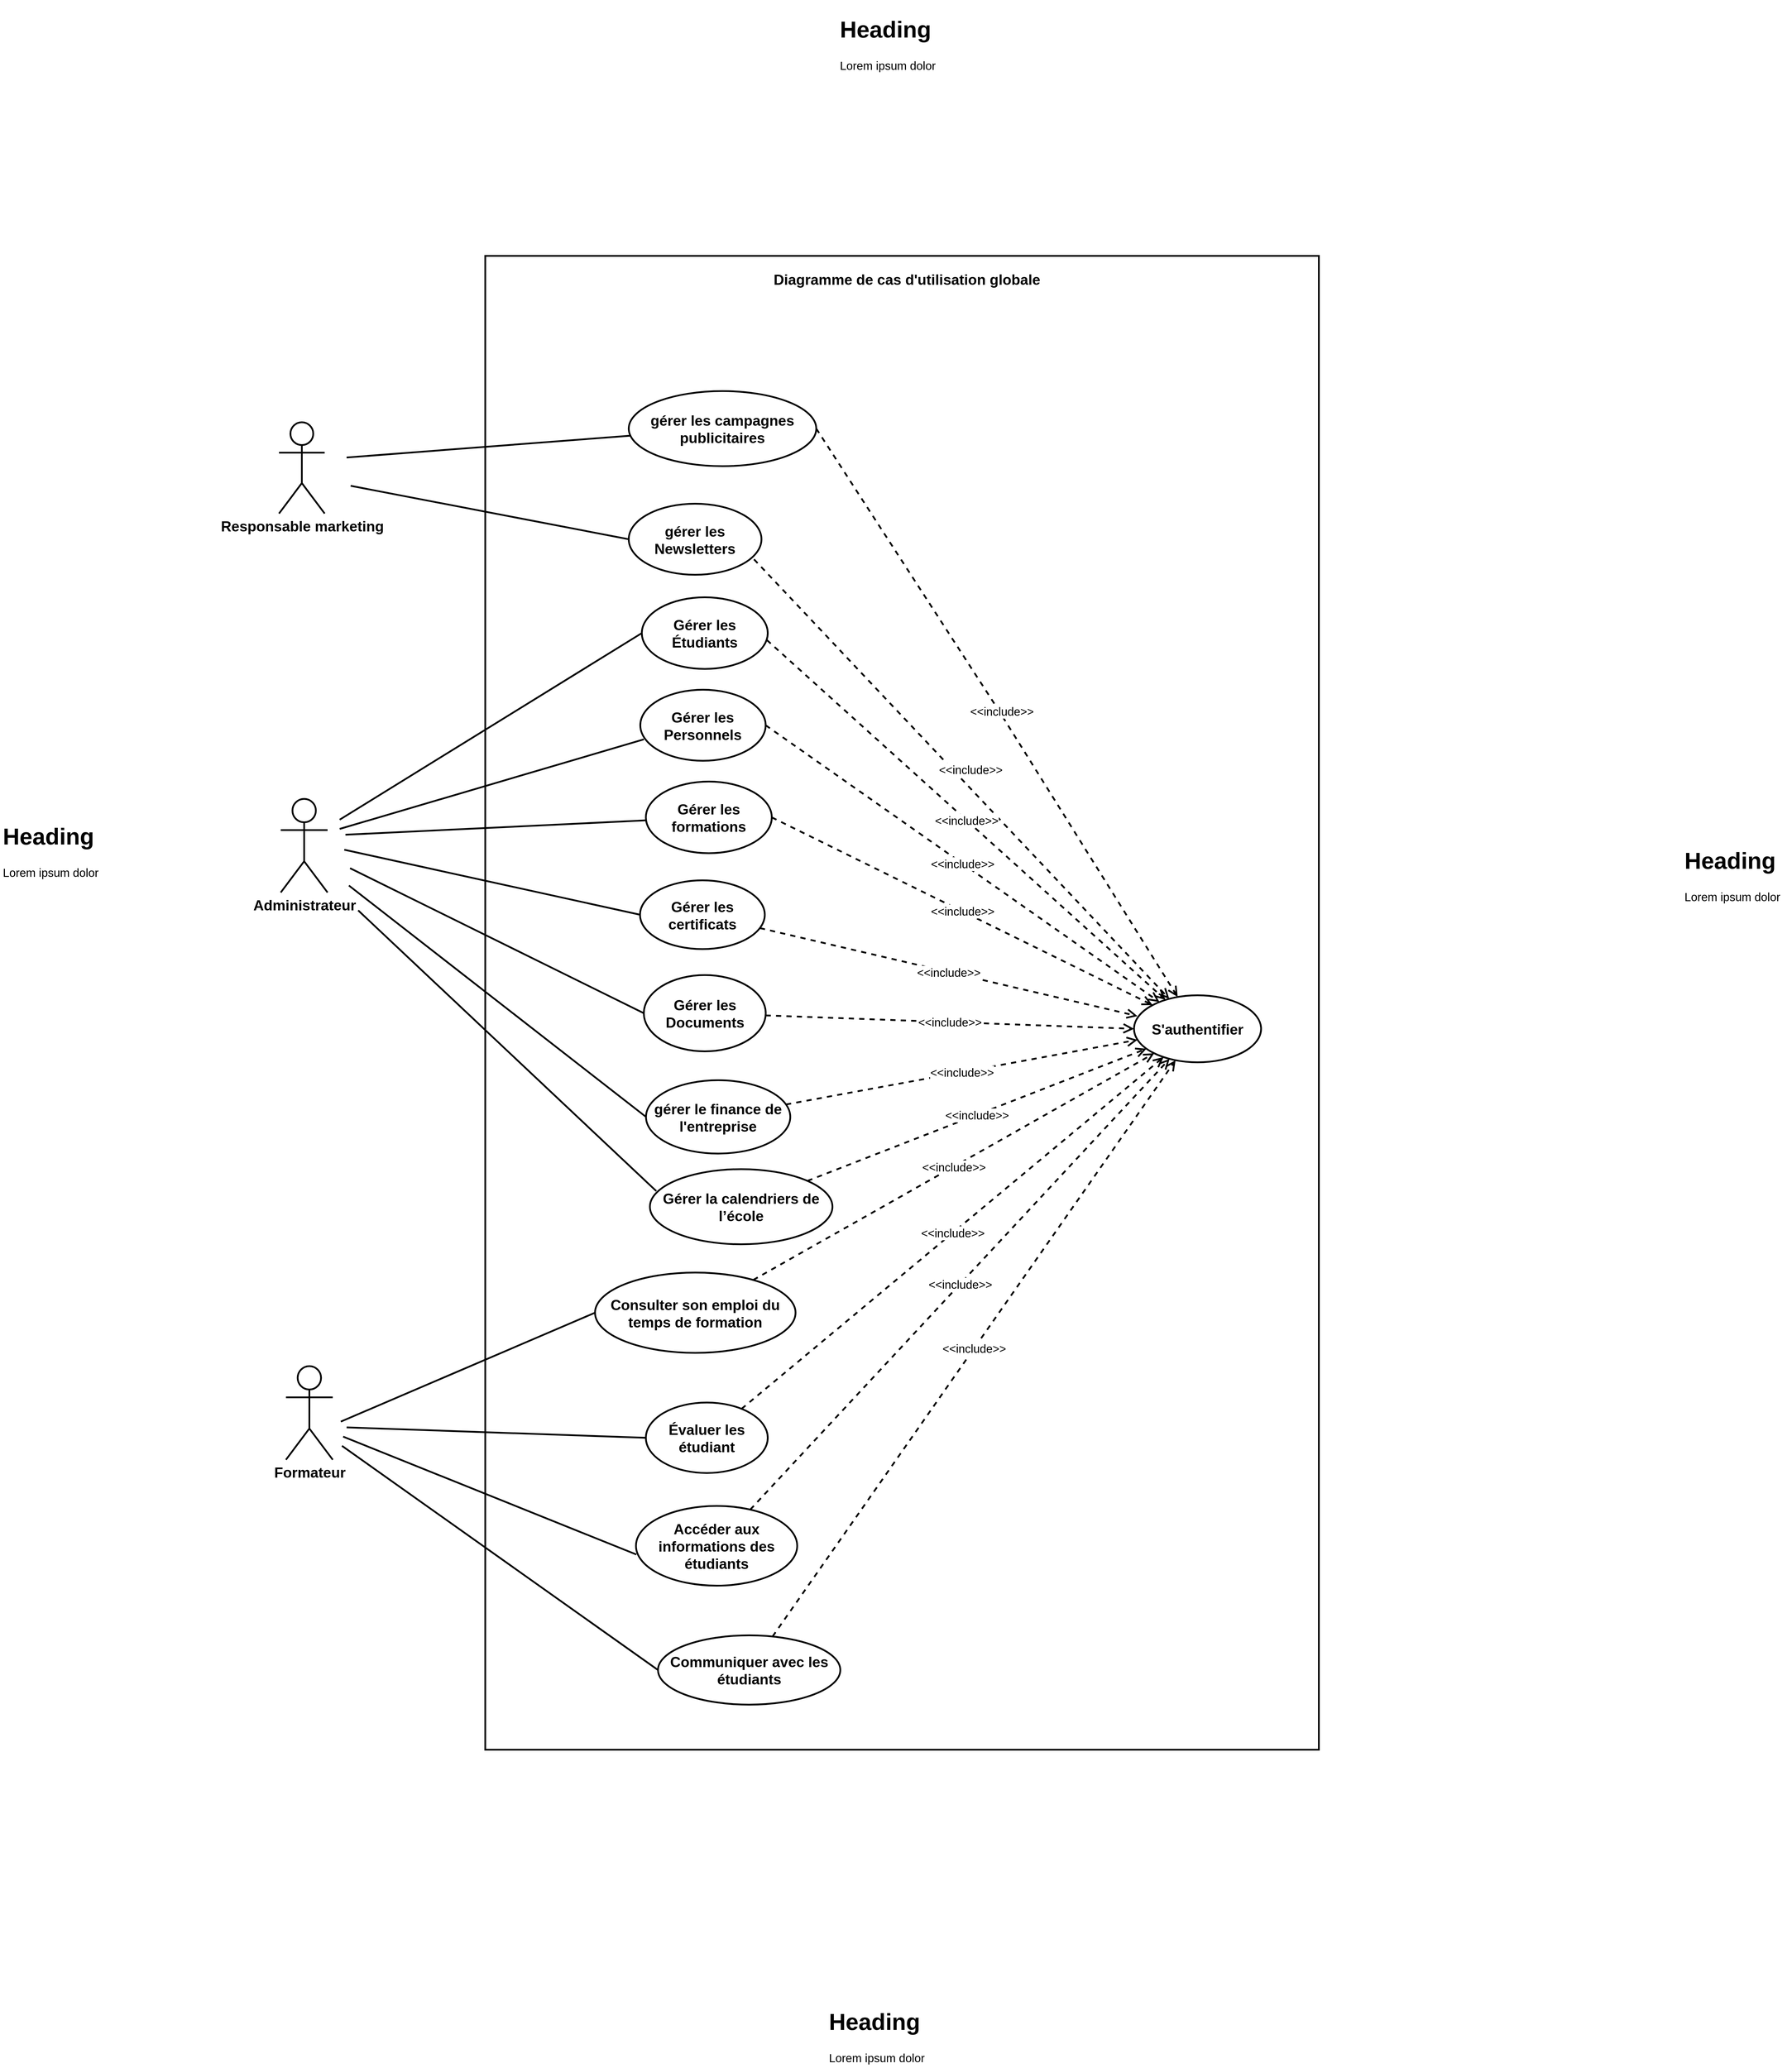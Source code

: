 <mxfile version="20.6.0" type="github"><diagram id="__0gWtHmAiDNmOv5s74r" name="Page-1"><mxGraphModel dx="2249" dy="1967" grid="0" gridSize="10" guides="1" tooltips="1" connect="1" arrows="1" fold="1" page="1" pageScale="1" pageWidth="827" pageHeight="1169" math="0" shadow="0"><root><mxCell id="0"/><mxCell id="1" parent="0"/><mxCell id="v6x6SdG7z8RjegQlW21O-57" value="" style="rounded=0;whiteSpace=wrap;html=1;fillStyle=solid;fontSize=15;fillColor=none;strokeWidth=3;" parent="1" vertex="1"><mxGeometry x="237" y="-313" width="1443" height="2586" as="geometry"/></mxCell><mxCell id="v6x6SdG7z8RjegQlW21O-1" value="&lt;font size=&quot;1&quot; style=&quot;&quot;&gt;&lt;b style=&quot;font-size: 25px;&quot;&gt;Responsable marketing&lt;/b&gt;&lt;/font&gt;" style="shape=umlActor;verticalLabelPosition=bottom;verticalAlign=top;html=1;outlineConnect=0;strokeWidth=3;" parent="1" vertex="1"><mxGeometry x="-120" y="-25" width="79" height="158" as="geometry"/></mxCell><mxCell id="v6x6SdG7z8RjegQlW21O-2" value="&lt;b&gt;&lt;font style=&quot;font-size: 25px;&quot;&gt;Administrateur&lt;/font&gt;&lt;/b&gt;" style="shape=umlActor;verticalLabelPosition=bottom;verticalAlign=top;html=1;outlineConnect=0;strokeWidth=3;perimeterSpacing=2;" parent="1" vertex="1"><mxGeometry x="-117" y="627" width="81" height="162" as="geometry"/></mxCell><mxCell id="v6x6SdG7z8RjegQlW21O-3" value="&lt;b&gt;&lt;font style=&quot;font-size: 25px;&quot;&gt;Formateur&lt;/font&gt;&lt;/b&gt;" style="shape=umlActor;verticalLabelPosition=bottom;verticalAlign=top;html=1;outlineConnect=0;strokeWidth=3;" parent="1" vertex="1"><mxGeometry x="-108" y="1609" width="81" height="162" as="geometry"/></mxCell><mxCell id="v6x6SdG7z8RjegQlW21O-8" value="&lt;font size=&quot;1&quot; style=&quot;&quot;&gt;&lt;b style=&quot;font-size: 25px;&quot;&gt;gérer les campagnes publicitaires&lt;/b&gt;&lt;/font&gt;" style="ellipse;whiteSpace=wrap;html=1;fillStyle=solid;strokeWidth=3;" parent="1" vertex="1"><mxGeometry x="485.38" y="-79" width="324.62" height="130" as="geometry"/></mxCell><mxCell id="v6x6SdG7z8RjegQlW21O-9" value="&lt;font size=&quot;1&quot; style=&quot;&quot;&gt;&lt;b style=&quot;font-size: 25px;&quot;&gt;gérer les Newsletters&lt;/b&gt;&lt;/font&gt;" style="ellipse;whiteSpace=wrap;html=1;fillStyle=solid;strokeWidth=3;" parent="1" vertex="1"><mxGeometry x="485.38" y="116" width="229.75" height="123" as="geometry"/></mxCell><mxCell id="v6x6SdG7z8RjegQlW21O-10" value="&lt;font size=&quot;1&quot; style=&quot;&quot;&gt;&lt;b style=&quot;font-size: 25px;&quot;&gt;Gérer les Étudiants&lt;/b&gt;&lt;/font&gt;" style="ellipse;whiteSpace=wrap;html=1;fillStyle=solid;strokeWidth=3;" parent="1" vertex="1"><mxGeometry x="508" y="278" width="218" height="124" as="geometry"/></mxCell><mxCell id="v6x6SdG7z8RjegQlW21O-11" value="&lt;font size=&quot;1&quot; style=&quot;&quot;&gt;&lt;b style=&quot;font-size: 25px;&quot;&gt;Gérer les Personnels&lt;/b&gt;&lt;/font&gt;" style="ellipse;whiteSpace=wrap;html=1;fillStyle=solid;strokeWidth=3;" parent="1" vertex="1"><mxGeometry x="505.38" y="438" width="217" height="123" as="geometry"/></mxCell><mxCell id="v6x6SdG7z8RjegQlW21O-12" value="&lt;font size=&quot;1&quot; style=&quot;&quot;&gt;&lt;b style=&quot;font-size: 25px;&quot;&gt;Gérer les formations&lt;/b&gt;&lt;/font&gt;" style="ellipse;whiteSpace=wrap;html=1;fillStyle=solid;strokeWidth=3;" parent="1" vertex="1"><mxGeometry x="515" y="597" width="218" height="124" as="geometry"/></mxCell><mxCell id="v6x6SdG7z8RjegQlW21O-13" value="&lt;font size=&quot;1&quot; style=&quot;&quot;&gt;&lt;b style=&quot;font-size: 25px;&quot;&gt;Gérer les certificats&lt;/b&gt;&lt;/font&gt;" style="ellipse;whiteSpace=wrap;html=1;fillStyle=solid;strokeWidth=3;" parent="1" vertex="1"><mxGeometry x="504.88" y="768" width="216" height="119" as="geometry"/></mxCell><mxCell id="v6x6SdG7z8RjegQlW21O-14" value="&lt;font size=&quot;1&quot; style=&quot;&quot;&gt;&lt;b style=&quot;font-size: 25px;&quot;&gt;Gérer les Documents&lt;/b&gt;&lt;/font&gt;" style="ellipse;whiteSpace=wrap;html=1;fillStyle=solid;strokeWidth=3;" parent="1" vertex="1"><mxGeometry x="511.5" y="932" width="211" height="132" as="geometry"/></mxCell><mxCell id="v6x6SdG7z8RjegQlW21O-15" value="&lt;b&gt;&lt;font style=&quot;font-size: 25px;&quot;&gt;gérer le finance de l'entreprise&lt;/font&gt;&lt;/b&gt;" style="ellipse;whiteSpace=wrap;html=1;fillStyle=solid;strokeWidth=3;" parent="1" vertex="1"><mxGeometry x="515.25" y="1114" width="249.75" height="127" as="geometry"/></mxCell><mxCell id="v6x6SdG7z8RjegQlW21O-16" value="&lt;font size=&quot;1&quot; style=&quot;&quot;&gt;&lt;b style=&quot;font-size: 25px;&quot;&gt;Gérer la calendriers de l’école&lt;/b&gt;&lt;/font&gt;" style="ellipse;whiteSpace=wrap;html=1;fillStyle=solid;strokeWidth=3;" parent="1" vertex="1"><mxGeometry x="522" y="1268" width="316" height="130" as="geometry"/></mxCell><mxCell id="v6x6SdG7z8RjegQlW21O-17" value="&lt;font size=&quot;1&quot; style=&quot;&quot;&gt;&lt;b style=&quot;font-size: 25px;&quot;&gt;Consulter son emploi du temps de formation&lt;/b&gt;&lt;/font&gt;" style="ellipse;whiteSpace=wrap;html=1;fillStyle=solid;strokeWidth=3;" parent="1" vertex="1"><mxGeometry x="427" y="1447" width="347.12" height="139" as="geometry"/></mxCell><mxCell id="v6x6SdG7z8RjegQlW21O-18" value="&lt;font size=&quot;1&quot; style=&quot;&quot;&gt;&lt;b style=&quot;font-size: 25px;&quot;&gt;Évaluer les étudiant&lt;/b&gt;&lt;/font&gt;" style="ellipse;whiteSpace=wrap;html=1;fillStyle=solid;strokeWidth=3;" parent="1" vertex="1"><mxGeometry x="515" y="1672" width="211" height="122" as="geometry"/></mxCell><mxCell id="v6x6SdG7z8RjegQlW21O-19" value="&lt;font size=&quot;1&quot; style=&quot;&quot;&gt;&lt;b style=&quot;font-size: 25px;&quot;&gt;Accéder aux informations des étudiants&lt;/b&gt;&lt;/font&gt;" style="ellipse;whiteSpace=wrap;html=1;fillStyle=solid;strokeWidth=3;" parent="1" vertex="1"><mxGeometry x="497.88" y="1851" width="279.12" height="138" as="geometry"/></mxCell><mxCell id="v6x6SdG7z8RjegQlW21O-20" value="&lt;font size=&quot;1&quot; style=&quot;&quot;&gt;&lt;b style=&quot;font-size: 25px;&quot;&gt;Communiquer avec les étudiants&lt;/b&gt;&lt;/font&gt;" style="ellipse;whiteSpace=wrap;html=1;fillStyle=solid;strokeWidth=3;" parent="1" vertex="1"><mxGeometry x="536" y="2075" width="315.62" height="120" as="geometry"/></mxCell><mxCell id="v6x6SdG7z8RjegQlW21O-26" value="" style="endArrow=none;html=1;rounded=0;fontSize=15;entryX=0.028;entryY=0.699;entryDx=0;entryDy=0;entryPerimeter=0;strokeWidth=3;" parent="1" target="v6x6SdG7z8RjegQlW21O-11" edge="1"><mxGeometry width="50" height="50" relative="1" as="geometry"><mxPoint x="-15" y="679" as="sourcePoint"/><mxPoint x="92" y="608" as="targetPoint"/></mxGeometry></mxCell><mxCell id="v6x6SdG7z8RjegQlW21O-29" value="" style="endArrow=none;html=1;rounded=0;fontSize=15;strokeWidth=3;" parent="1" target="v6x6SdG7z8RjegQlW21O-12" edge="1"><mxGeometry width="50" height="50" relative="1" as="geometry"><mxPoint x="-5" y="689" as="sourcePoint"/><mxPoint x="340.956" y="508.977" as="targetPoint"/></mxGeometry></mxCell><mxCell id="v6x6SdG7z8RjegQlW21O-30" value="" style="endArrow=none;html=1;rounded=0;fontSize=15;entryX=0;entryY=0.5;entryDx=0;entryDy=0;strokeWidth=3;" parent="1" target="v6x6SdG7z8RjegQlW21O-13" edge="1"><mxGeometry width="50" height="50" relative="1" as="geometry"><mxPoint x="-7" y="715" as="sourcePoint"/><mxPoint x="335.137" y="670.39" as="targetPoint"/></mxGeometry></mxCell><mxCell id="v6x6SdG7z8RjegQlW21O-31" value="" style="endArrow=none;html=1;rounded=0;fontSize=15;entryX=0;entryY=0.5;entryDx=0;entryDy=0;strokeWidth=3;" parent="1" target="v6x6SdG7z8RjegQlW21O-14" edge="1"><mxGeometry width="50" height="50" relative="1" as="geometry"><mxPoint x="3" y="747" as="sourcePoint"/><mxPoint x="321" y="835.5" as="targetPoint"/></mxGeometry></mxCell><mxCell id="v6x6SdG7z8RjegQlW21O-32" value="" style="endArrow=none;html=1;rounded=0;fontSize=15;entryX=0;entryY=0.5;entryDx=0;entryDy=0;strokeWidth=3;" parent="1" target="v6x6SdG7z8RjegQlW21O-15" edge="1"><mxGeometry width="50" height="50" relative="1" as="geometry"><mxPoint x="1" y="777" as="sourcePoint"/><mxPoint x="321" y="1002" as="targetPoint"/></mxGeometry></mxCell><mxCell id="v6x6SdG7z8RjegQlW21O-33" value="" style="endArrow=none;html=1;rounded=0;fontSize=15;entryX=0.035;entryY=0.292;entryDx=0;entryDy=0;entryPerimeter=0;strokeWidth=3;" parent="1" target="v6x6SdG7z8RjegQlW21O-16" edge="1"><mxGeometry width="50" height="50" relative="1" as="geometry"><mxPoint x="17" y="820" as="sourcePoint"/><mxPoint x="323.5" y="1157" as="targetPoint"/></mxGeometry></mxCell><mxCell id="v6x6SdG7z8RjegQlW21O-34" value="" style="endArrow=none;html=1;rounded=0;fontSize=15;entryX=0;entryY=0.5;entryDx=0;entryDy=0;strokeWidth=3;" parent="1" target="v6x6SdG7z8RjegQlW21O-10" edge="1"><mxGeometry width="50" height="50" relative="1" as="geometry"><mxPoint x="-15" y="663" as="sourcePoint"/><mxPoint x="340.956" y="508.977" as="targetPoint"/></mxGeometry></mxCell><mxCell id="v6x6SdG7z8RjegQlW21O-36" value="" style="endArrow=none;html=1;rounded=0;fontSize=15;strokeWidth=3;" parent="1" source="v6x6SdG7z8RjegQlW21O-8" edge="1"><mxGeometry width="50" height="50" relative="1" as="geometry"><mxPoint x="840" y="766" as="sourcePoint"/><mxPoint x="-3" y="36" as="targetPoint"/></mxGeometry></mxCell><mxCell id="v6x6SdG7z8RjegQlW21O-37" value="" style="endArrow=none;html=1;rounded=0;fontSize=15;exitX=0;exitY=0.5;exitDx=0;exitDy=0;strokeWidth=3;" parent="1" source="v6x6SdG7z8RjegQlW21O-9" edge="1"><mxGeometry width="50" height="50" relative="1" as="geometry"><mxPoint x="340.951" y="8.601" as="sourcePoint"/><mxPoint x="4" y="85" as="targetPoint"/></mxGeometry></mxCell><mxCell id="v6x6SdG7z8RjegQlW21O-38" value="" style="endArrow=none;html=1;rounded=0;fontSize=15;entryX=0;entryY=0.5;entryDx=0;entryDy=0;strokeWidth=3;" parent="1" target="v6x6SdG7z8RjegQlW21O-17" edge="1"><mxGeometry width="50" height="50" relative="1" as="geometry"><mxPoint x="-13" y="1705" as="sourcePoint"/><mxPoint x="84" y="1680" as="targetPoint"/></mxGeometry></mxCell><mxCell id="v6x6SdG7z8RjegQlW21O-39" value="" style="endArrow=none;html=1;rounded=0;fontSize=15;entryX=0;entryY=0.5;entryDx=0;entryDy=0;strokeWidth=3;" parent="1" target="v6x6SdG7z8RjegQlW21O-18" edge="1"><mxGeometry width="50" height="50" relative="1" as="geometry"><mxPoint x="-3" y="1715" as="sourcePoint"/><mxPoint x="300.94" y="1531.5" as="targetPoint"/></mxGeometry></mxCell><mxCell id="v6x6SdG7z8RjegQlW21O-40" value="" style="endArrow=none;html=1;rounded=0;fontSize=15;entryX=0.002;entryY=0.609;entryDx=0;entryDy=0;entryPerimeter=0;strokeWidth=3;" parent="1" target="v6x6SdG7z8RjegQlW21O-19" edge="1"><mxGeometry width="50" height="50" relative="1" as="geometry"><mxPoint x="-9" y="1731" as="sourcePoint"/><mxPoint x="308.25" y="1711" as="targetPoint"/></mxGeometry></mxCell><mxCell id="v6x6SdG7z8RjegQlW21O-41" value="" style="endArrow=none;html=1;rounded=0;fontSize=15;entryX=0;entryY=0.5;entryDx=0;entryDy=0;strokeWidth=3;" parent="1" target="v6x6SdG7z8RjegQlW21O-20" edge="1"><mxGeometry width="50" height="50" relative="1" as="geometry"><mxPoint x="-11" y="1747" as="sourcePoint"/><mxPoint x="298.961" y="1897.042" as="targetPoint"/></mxGeometry></mxCell><mxCell id="v6x6SdG7z8RjegQlW21O-42" value="&lt;b&gt;&lt;font style=&quot;font-size: 25px;&quot;&gt;S'authentifier&lt;/font&gt;&lt;/b&gt;" style="ellipse;whiteSpace=wrap;html=1;fillStyle=solid;fontSize=15;strokeWidth=3;" parent="1" vertex="1"><mxGeometry x="1360" y="967" width="220" height="116" as="geometry"/></mxCell><mxCell id="v6x6SdG7z8RjegQlW21O-43" value="&lt;font style=&quot;font-size: 20px;&quot;&gt;&amp;lt;&amp;lt;include&amp;gt;&amp;gt;&lt;/font&gt;" style="endArrow=open;endSize=12;dashed=1;html=1;rounded=0;fontSize=15;exitX=1;exitY=0.5;exitDx=0;exitDy=0;strokeWidth=3;" parent="1" source="v6x6SdG7z8RjegQlW21O-8" target="v6x6SdG7z8RjegQlW21O-42" edge="1"><mxGeometry x="0.003" y="4" width="160" relative="1" as="geometry"><mxPoint x="781" y="1099" as="sourcePoint"/><mxPoint x="941" y="1099" as="targetPoint"/><Array as="points"><mxPoint x="1124" y="471"/></Array><mxPoint as="offset"/></mxGeometry></mxCell><mxCell id="v6x6SdG7z8RjegQlW21O-44" value="&lt;font style=&quot;font-size: 20px;&quot;&gt;&amp;lt;&amp;lt;include&amp;gt;&amp;gt;&lt;/font&gt;" style="endArrow=open;endSize=12;dashed=1;html=1;rounded=0;fontSize=15;exitX=0.944;exitY=0.783;exitDx=0;exitDy=0;exitPerimeter=0;strokeWidth=3;" parent="1" source="v6x6SdG7z8RjegQlW21O-9" target="v6x6SdG7z8RjegQlW21O-42" edge="1"><mxGeometry x="-0.003" y="23" width="160" relative="1" as="geometry"><mxPoint x="730.88" y="-4" as="sourcePoint"/><mxPoint x="1333.897" y="1003.689" as="targetPoint"/><mxPoint as="offset"/></mxGeometry></mxCell><mxCell id="v6x6SdG7z8RjegQlW21O-45" value="&lt;font style=&quot;font-size: 20px;&quot;&gt;&amp;lt;&amp;lt;include&amp;gt;&amp;gt;&lt;/font&gt;" style="endArrow=open;endSize=12;dashed=1;html=1;rounded=0;fontSize=15;exitX=0.993;exitY=0.597;exitDx=0;exitDy=0;exitPerimeter=0;strokeWidth=3;" parent="1" source="v6x6SdG7z8RjegQlW21O-10" target="v6x6SdG7z8RjegQlW21O-42" edge="1"><mxGeometry width="160" relative="1" as="geometry"><mxPoint x="712.264" y="222.309" as="sourcePoint"/><mxPoint x="1325.018" y="1005.39" as="targetPoint"/></mxGeometry></mxCell><mxCell id="v6x6SdG7z8RjegQlW21O-46" value="&lt;font style=&quot;font-size: 20px;&quot;&gt;&amp;lt;&amp;lt;include&amp;gt;&amp;gt;&lt;/font&gt;" style="endArrow=open;endSize=12;dashed=1;html=1;rounded=0;fontSize=15;exitX=1;exitY=0.5;exitDx=0;exitDy=0;strokeWidth=3;" parent="1" source="v6x6SdG7z8RjegQlW21O-11" target="v6x6SdG7z8RjegQlW21O-42" edge="1"><mxGeometry width="160" relative="1" as="geometry"><mxPoint x="717.734" y="349.028" as="sourcePoint"/><mxPoint x="1319.264" y="1006.746" as="targetPoint"/></mxGeometry></mxCell><mxCell id="v6x6SdG7z8RjegQlW21O-47" value="&lt;font style=&quot;font-size: 20px;&quot;&gt;&amp;lt;&amp;lt;include&amp;gt;&amp;gt;&lt;/font&gt;" style="endArrow=open;endSize=12;dashed=1;html=1;rounded=0;fontSize=15;exitX=1;exitY=0.5;exitDx=0;exitDy=0;entryX=0;entryY=0;entryDx=0;entryDy=0;strokeWidth=3;" parent="1" source="v6x6SdG7z8RjegQlW21O-12" target="v6x6SdG7z8RjegQlW21O-42" edge="1"><mxGeometry width="160" relative="1" as="geometry"><mxPoint x="712.38" y="492.5" as="sourcePoint"/><mxPoint x="1309.761" y="1009.471" as="targetPoint"/></mxGeometry></mxCell><mxCell id="v6x6SdG7z8RjegQlW21O-48" value="&lt;font style=&quot;font-size: 20px;&quot;&gt;&amp;lt;&amp;lt;include&amp;gt;&amp;gt;&lt;/font&gt;" style="endArrow=open;endSize=12;dashed=1;html=1;rounded=0;fontSize=15;entryX=0.027;entryY=0.31;entryDx=0;entryDy=0;entryPerimeter=0;strokeWidth=3;" parent="1" source="v6x6SdG7z8RjegQlW21O-13" target="v6x6SdG7z8RjegQlW21O-42" edge="1"><mxGeometry width="160" relative="1" as="geometry"><mxPoint x="712.38" y="669" as="sourcePoint"/><mxPoint x="1289.005" y="1018.1" as="targetPoint"/></mxGeometry></mxCell><mxCell id="v6x6SdG7z8RjegQlW21O-49" value="&lt;font style=&quot;font-size: 20px;&quot;&gt;&amp;lt;&amp;lt;include&amp;gt;&amp;gt;&lt;/font&gt;" style="endArrow=open;endSize=12;dashed=1;html=1;rounded=0;fontSize=15;entryX=0;entryY=0.5;entryDx=0;entryDy=0;strokeWidth=3;" parent="1" source="v6x6SdG7z8RjegQlW21O-14" target="v6x6SdG7z8RjegQlW21O-42" edge="1"><mxGeometry width="160" relative="1" as="geometry"><mxPoint x="685.273" y="870.999" as="sourcePoint"/><mxPoint x="1262.94" y="1036.96" as="targetPoint"/></mxGeometry></mxCell><mxCell id="v6x6SdG7z8RjegQlW21O-50" value="&lt;font style=&quot;font-size: 20px;&quot;&gt;&amp;lt;&amp;lt;include&amp;gt;&amp;gt;&lt;/font&gt;" style="endArrow=open;endSize=12;dashed=1;html=1;rounded=0;fontSize=15;strokeWidth=3;" parent="1" source="v6x6SdG7z8RjegQlW21O-15" target="v6x6SdG7z8RjegQlW21O-42" edge="1"><mxGeometry width="160" relative="1" as="geometry"><mxPoint x="691.814" y="1017.517" as="sourcePoint"/><mxPoint x="1257" y="1059" as="targetPoint"/></mxGeometry></mxCell><mxCell id="v6x6SdG7z8RjegQlW21O-51" value="&lt;font style=&quot;font-size: 20px;&quot;&gt;&amp;lt;&amp;lt;include&amp;gt;&amp;gt;&lt;/font&gt;" style="endArrow=open;endSize=12;dashed=1;html=1;rounded=0;fontSize=15;strokeWidth=3;" parent="1" source="v6x6SdG7z8RjegQlW21O-16" target="v6x6SdG7z8RjegQlW21O-42" edge="1"><mxGeometry width="160" relative="1" as="geometry"><mxPoint x="684.516" y="1151.057" as="sourcePoint"/><mxPoint x="1267" y="1069" as="targetPoint"/></mxGeometry></mxCell><mxCell id="v6x6SdG7z8RjegQlW21O-52" value="&lt;font style=&quot;font-size: 20px;&quot;&gt;&amp;lt;&amp;lt;include&amp;gt;&amp;gt;&lt;/font&gt;" style="endArrow=open;endSize=12;dashed=1;html=1;rounded=0;fontSize=15;strokeWidth=3;" parent="1" source="v6x6SdG7z8RjegQlW21O-17" target="v6x6SdG7z8RjegQlW21O-42" edge="1"><mxGeometry width="160" relative="1" as="geometry"><mxPoint x="699.748" y="1314.384" as="sourcePoint"/><mxPoint x="1277" y="1079" as="targetPoint"/></mxGeometry></mxCell><mxCell id="v6x6SdG7z8RjegQlW21O-53" value="&lt;font style=&quot;font-size: 20px;&quot;&gt;&amp;lt;&amp;lt;include&amp;gt;&amp;gt;&lt;/font&gt;" style="endArrow=open;endSize=12;dashed=1;html=1;rounded=0;fontSize=15;strokeWidth=3;" parent="1" source="v6x6SdG7z8RjegQlW21O-18" target="v6x6SdG7z8RjegQlW21O-42" edge="1"><mxGeometry width="160" relative="1" as="geometry"><mxPoint x="659.706" y="1488.501" as="sourcePoint"/><mxPoint x="1287" y="1089" as="targetPoint"/></mxGeometry></mxCell><mxCell id="v6x6SdG7z8RjegQlW21O-54" value="&lt;font style=&quot;font-size: 20px;&quot;&gt;&amp;lt;&amp;lt;include&amp;gt;&amp;gt;&lt;/font&gt;" style="endArrow=open;endSize=12;dashed=1;html=1;rounded=0;fontSize=15;strokeWidth=3;" parent="1" source="v6x6SdG7z8RjegQlW21O-19" target="v6x6SdG7z8RjegQlW21O-42" edge="1"><mxGeometry width="160" relative="1" as="geometry"><mxPoint x="684.603" y="1690.632" as="sourcePoint"/><mxPoint x="1297" y="1099" as="targetPoint"/></mxGeometry></mxCell><mxCell id="v6x6SdG7z8RjegQlW21O-55" value="&lt;font style=&quot;font-size: 20px;&quot;&gt;&amp;lt;&amp;lt;include&amp;gt;&amp;gt;&lt;/font&gt;" style="endArrow=open;endSize=12;dashed=1;html=1;rounded=0;fontSize=15;strokeWidth=3;" parent="1" source="v6x6SdG7z8RjegQlW21O-20" target="v6x6SdG7z8RjegQlW21O-42" edge="1"><mxGeometry width="160" relative="1" as="geometry"><mxPoint x="674.542" y="1868.246" as="sourcePoint"/><mxPoint x="1307" y="1109" as="targetPoint"/></mxGeometry></mxCell><mxCell id="v6x6SdG7z8RjegQlW21O-58" value="&lt;b&gt;&lt;font style=&quot;font-size: 25px;&quot;&gt;Diagramme de cas d'utilisation globale&lt;/font&gt;&lt;/b&gt;" style="text;html=1;strokeColor=none;fillColor=none;align=center;verticalAlign=middle;whiteSpace=wrap;rounded=0;fillStyle=solid;fontSize=15;" parent="1" vertex="1"><mxGeometry x="726" y="-288" width="481.5" height="30" as="geometry"/></mxCell><mxCell id="v6x6SdG7z8RjegQlW21O-59" value="&lt;h1&gt;Heading&lt;/h1&gt;&lt;p&gt;Lorem ipsum dolor sit amet, consectetur adipisicing elit, sed do eiusmod tempor incididunt ut labore et dolore magna aliqua.&lt;/p&gt;" style="text;html=1;strokeColor=none;fillColor=none;spacing=5;spacingTop=-20;whiteSpace=wrap;overflow=hidden;rounded=0;fillStyle=solid;fontSize=20;" parent="1" vertex="1"><mxGeometry x="846" y="-746" width="190" height="120" as="geometry"/></mxCell><mxCell id="v6x6SdG7z8RjegQlW21O-60" value="&lt;h1&gt;Heading&lt;/h1&gt;&lt;p&gt;Lorem ipsum dolor sit amet, consectetur adipisicing elit, sed do eiusmod tempor incididunt ut labore et dolore magna aliqua.&lt;/p&gt;" style="text;html=1;strokeColor=none;fillColor=none;spacing=5;spacingTop=-20;whiteSpace=wrap;overflow=hidden;rounded=0;fillStyle=solid;fontSize=20;" parent="1" vertex="1"><mxGeometry x="-603" y="651" width="190" height="120" as="geometry"/></mxCell><mxCell id="v6x6SdG7z8RjegQlW21O-61" value="&lt;h1&gt;Heading&lt;/h1&gt;&lt;p&gt;Lorem ipsum dolor sit amet, consectetur adipisicing elit, sed do eiusmod tempor incididunt ut labore et dolore magna aliqua.&lt;/p&gt;" style="text;html=1;strokeColor=none;fillColor=none;spacing=5;spacingTop=-20;whiteSpace=wrap;overflow=hidden;rounded=0;fillStyle=solid;fontSize=20;" parent="1" vertex="1"><mxGeometry x="827" y="2703" width="190" height="120" as="geometry"/></mxCell><mxCell id="v6x6SdG7z8RjegQlW21O-62" value="&lt;h1&gt;Heading&lt;/h1&gt;&lt;p&gt;Lorem ipsum dolor sit amet, consectetur adipisicing elit, sed do eiusmod tempor incididunt ut labore et dolore magna aliqua.&lt;/p&gt;" style="text;html=1;strokeColor=none;fillColor=none;spacing=5;spacingTop=-20;whiteSpace=wrap;overflow=hidden;rounded=0;fillStyle=solid;fontSize=20;" parent="1" vertex="1"><mxGeometry x="2308" y="693" width="190" height="120" as="geometry"/></mxCell></root></mxGraphModel></diagram></mxfile>